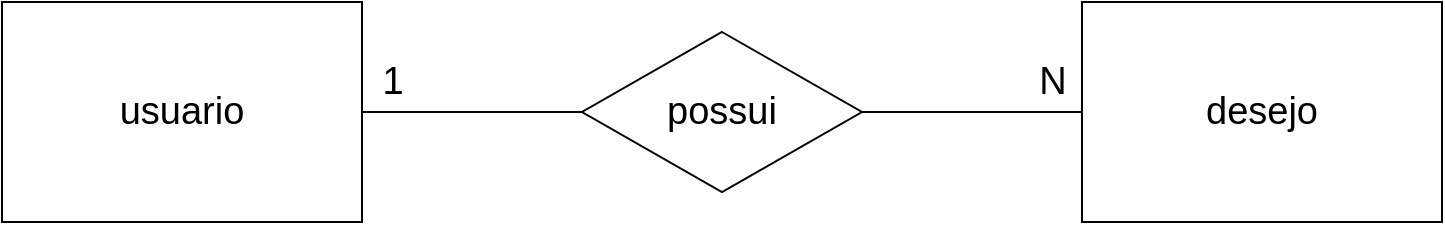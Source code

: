 <mxfile version="15.5.9" type="device" pages="2"><diagram id="BrmWHgAxiYtCY_MwGt2f" name="conceitual"><mxGraphModel dx="1422" dy="762" grid="1" gridSize="10" guides="1" tooltips="1" connect="1" arrows="1" fold="1" page="1" pageScale="1" pageWidth="827" pageHeight="1169" math="0" shadow="0"><root><mxCell id="0"/><mxCell id="1" parent="0"/><mxCell id="rglHCJK1vHatSTpQr2Lp-17" style="edgeStyle=orthogonalEdgeStyle;rounded=0;orthogonalLoop=1;jettySize=auto;html=1;exitX=1;exitY=0.5;exitDx=0;exitDy=0;fontSize=19;endArrow=none;endFill=0;" edge="1" parent="1" source="rglHCJK1vHatSTpQr2Lp-14" target="rglHCJK1vHatSTpQr2Lp-15"><mxGeometry relative="1" as="geometry"/></mxCell><mxCell id="rglHCJK1vHatSTpQr2Lp-14" value="&lt;font style=&quot;font-size: 19px&quot;&gt;usuario&lt;/font&gt;" style="rounded=0;whiteSpace=wrap;html=1;" vertex="1" parent="1"><mxGeometry x="310" y="370" width="180" height="110" as="geometry"/></mxCell><mxCell id="rglHCJK1vHatSTpQr2Lp-18" style="edgeStyle=orthogonalEdgeStyle;rounded=0;orthogonalLoop=1;jettySize=auto;html=1;exitX=1;exitY=0.5;exitDx=0;exitDy=0;fontSize=19;endArrow=none;endFill=0;" edge="1" parent="1" source="rglHCJK1vHatSTpQr2Lp-15" target="rglHCJK1vHatSTpQr2Lp-16"><mxGeometry relative="1" as="geometry"/></mxCell><mxCell id="rglHCJK1vHatSTpQr2Lp-15" value="possui" style="rhombus;whiteSpace=wrap;html=1;fontSize=19;" vertex="1" parent="1"><mxGeometry x="600" y="385" width="140" height="80" as="geometry"/></mxCell><mxCell id="rglHCJK1vHatSTpQr2Lp-16" value="&lt;font style=&quot;font-size: 19px&quot;&gt;desejo&lt;/font&gt;" style="rounded=0;whiteSpace=wrap;html=1;" vertex="1" parent="1"><mxGeometry x="850" y="370" width="180" height="110" as="geometry"/></mxCell><mxCell id="rglHCJK1vHatSTpQr2Lp-19" value="1" style="text;html=1;align=center;verticalAlign=middle;resizable=0;points=[];autosize=1;strokeColor=none;fillColor=none;fontSize=19;" vertex="1" parent="1"><mxGeometry x="490" y="395" width="30" height="30" as="geometry"/></mxCell><mxCell id="rglHCJK1vHatSTpQr2Lp-20" value="N" style="text;html=1;align=center;verticalAlign=middle;resizable=0;points=[];autosize=1;strokeColor=none;fillColor=none;fontSize=19;" vertex="1" parent="1"><mxGeometry x="820" y="395" width="30" height="30" as="geometry"/></mxCell></root></mxGraphModel></diagram><diagram id="MAsUnvg3KOoydg-H8ug0" name="logico"><mxGraphModel dx="1422" dy="762" grid="1" gridSize="10" guides="1" tooltips="1" connect="1" arrows="1" fold="1" page="1" pageScale="1" pageWidth="827" pageHeight="1169" math="0" shadow="0"><root><mxCell id="_-ue0LK-upOGd2NyI7YF-0"/><mxCell id="_-ue0LK-upOGd2NyI7YF-1" parent="_-ue0LK-upOGd2NyI7YF-0"/><mxCell id="_-ue0LK-upOGd2NyI7YF-2" value="usuario" style="shape=table;startSize=30;container=1;collapsible=1;childLayout=tableLayout;fixedRows=1;rowLines=0;fontStyle=1;align=center;resizeLast=1;fontSize=19;" vertex="1" parent="_-ue0LK-upOGd2NyI7YF-1"><mxGeometry x="110" y="240" width="260" height="190" as="geometry"/></mxCell><mxCell id="_-ue0LK-upOGd2NyI7YF-3" value="" style="shape=partialRectangle;collapsible=0;dropTarget=0;pointerEvents=0;fillColor=none;top=0;left=0;bottom=1;right=0;points=[[0,0.5],[1,0.5]];portConstraint=eastwest;fontSize=19;" vertex="1" parent="_-ue0LK-upOGd2NyI7YF-2"><mxGeometry y="30" width="260" height="60" as="geometry"/></mxCell><mxCell id="_-ue0LK-upOGd2NyI7YF-4" value="PK" style="shape=partialRectangle;connectable=0;fillColor=none;top=0;left=0;bottom=0;right=0;fontStyle=1;overflow=hidden;fontSize=19;" vertex="1" parent="_-ue0LK-upOGd2NyI7YF-3"><mxGeometry width="60" height="60" as="geometry"><mxRectangle width="60" height="60" as="alternateBounds"/></mxGeometry></mxCell><mxCell id="_-ue0LK-upOGd2NyI7YF-5" value="idUsuario" style="shape=partialRectangle;connectable=0;fillColor=none;top=0;left=0;bottom=0;right=0;align=left;spacingLeft=6;fontStyle=1;overflow=hidden;fontSize=19;" vertex="1" parent="_-ue0LK-upOGd2NyI7YF-3"><mxGeometry x="60" width="200" height="60" as="geometry"><mxRectangle width="200" height="60" as="alternateBounds"/></mxGeometry></mxCell><mxCell id="_-ue0LK-upOGd2NyI7YF-6" value="" style="shape=partialRectangle;collapsible=0;dropTarget=0;pointerEvents=0;fillColor=none;top=0;left=0;bottom=0;right=0;points=[[0,0.5],[1,0.5]];portConstraint=eastwest;fontSize=19;" vertex="1" parent="_-ue0LK-upOGd2NyI7YF-2"><mxGeometry y="90" width="260" height="30" as="geometry"/></mxCell><mxCell id="_-ue0LK-upOGd2NyI7YF-7" value="" style="shape=partialRectangle;connectable=0;fillColor=none;top=0;left=0;bottom=0;right=0;editable=1;overflow=hidden;fontSize=19;" vertex="1" parent="_-ue0LK-upOGd2NyI7YF-6"><mxGeometry width="60" height="30" as="geometry"><mxRectangle width="60" height="30" as="alternateBounds"/></mxGeometry></mxCell><mxCell id="_-ue0LK-upOGd2NyI7YF-8" value="nome" style="shape=partialRectangle;connectable=0;fillColor=none;top=0;left=0;bottom=0;right=0;align=left;spacingLeft=6;overflow=hidden;fontSize=19;" vertex="1" parent="_-ue0LK-upOGd2NyI7YF-6"><mxGeometry x="60" width="200" height="30" as="geometry"><mxRectangle width="200" height="30" as="alternateBounds"/></mxGeometry></mxCell><mxCell id="_-ue0LK-upOGd2NyI7YF-9" value="" style="shape=partialRectangle;collapsible=0;dropTarget=0;pointerEvents=0;fillColor=none;top=0;left=0;bottom=0;right=0;points=[[0,0.5],[1,0.5]];portConstraint=eastwest;fontSize=19;" vertex="1" parent="_-ue0LK-upOGd2NyI7YF-2"><mxGeometry y="120" width="260" height="30" as="geometry"/></mxCell><mxCell id="_-ue0LK-upOGd2NyI7YF-10" value="" style="shape=partialRectangle;connectable=0;fillColor=none;top=0;left=0;bottom=0;right=0;editable=1;overflow=hidden;fontSize=19;" vertex="1" parent="_-ue0LK-upOGd2NyI7YF-9"><mxGeometry width="60" height="30" as="geometry"><mxRectangle width="60" height="30" as="alternateBounds"/></mxGeometry></mxCell><mxCell id="_-ue0LK-upOGd2NyI7YF-11" value="email" style="shape=partialRectangle;connectable=0;fillColor=none;top=0;left=0;bottom=0;right=0;align=left;spacingLeft=6;overflow=hidden;fontSize=19;" vertex="1" parent="_-ue0LK-upOGd2NyI7YF-9"><mxGeometry x="60" width="200" height="30" as="geometry"><mxRectangle width="200" height="30" as="alternateBounds"/></mxGeometry></mxCell><mxCell id="_-ue0LK-upOGd2NyI7YF-12" value="" style="shape=partialRectangle;collapsible=0;dropTarget=0;pointerEvents=0;fillColor=none;top=0;left=0;bottom=0;right=0;points=[[0,0.5],[1,0.5]];portConstraint=eastwest;fontSize=19;" vertex="1" parent="_-ue0LK-upOGd2NyI7YF-2"><mxGeometry y="150" width="260" height="30" as="geometry"/></mxCell><mxCell id="_-ue0LK-upOGd2NyI7YF-13" value="" style="shape=partialRectangle;connectable=0;fillColor=none;top=0;left=0;bottom=0;right=0;editable=1;overflow=hidden;fontSize=19;" vertex="1" parent="_-ue0LK-upOGd2NyI7YF-12"><mxGeometry width="60" height="30" as="geometry"><mxRectangle width="60" height="30" as="alternateBounds"/></mxGeometry></mxCell><mxCell id="_-ue0LK-upOGd2NyI7YF-14" value="senha" style="shape=partialRectangle;connectable=0;fillColor=none;top=0;left=0;bottom=0;right=0;align=left;spacingLeft=6;overflow=hidden;fontSize=19;" vertex="1" parent="_-ue0LK-upOGd2NyI7YF-12"><mxGeometry x="60" width="200" height="30" as="geometry"><mxRectangle width="200" height="30" as="alternateBounds"/></mxGeometry></mxCell><mxCell id="mrNS0cwJH7m9HMml6mYX-33" value="desejo" style="shape=table;startSize=30;container=1;collapsible=1;childLayout=tableLayout;fixedRows=1;rowLines=0;fontStyle=1;align=center;resizeLast=1;fontSize=19;" vertex="1" parent="_-ue0LK-upOGd2NyI7YF-1"><mxGeometry x="520" y="270" width="282.86" height="140" as="geometry"/></mxCell><mxCell id="mrNS0cwJH7m9HMml6mYX-34" value="" style="shape=partialRectangle;collapsible=0;dropTarget=0;pointerEvents=0;fillColor=none;top=0;left=0;bottom=0;right=0;points=[[0,0.5],[1,0.5]];portConstraint=eastwest;fontSize=19;" vertex="1" parent="mrNS0cwJH7m9HMml6mYX-33"><mxGeometry y="30" width="282.86" height="30" as="geometry"/></mxCell><mxCell id="mrNS0cwJH7m9HMml6mYX-35" value="PK" style="shape=partialRectangle;connectable=0;fillColor=none;top=0;left=0;bottom=0;right=0;fontStyle=1;overflow=hidden;fontSize=19;" vertex="1" parent="mrNS0cwJH7m9HMml6mYX-34"><mxGeometry width="110" height="30" as="geometry"><mxRectangle width="110" height="30" as="alternateBounds"/></mxGeometry></mxCell><mxCell id="mrNS0cwJH7m9HMml6mYX-36" value="idDesejo" style="shape=partialRectangle;connectable=0;fillColor=none;top=0;left=0;bottom=0;right=0;align=left;spacingLeft=6;fontStyle=1;overflow=hidden;fontSize=19;" vertex="1" parent="mrNS0cwJH7m9HMml6mYX-34"><mxGeometry x="110" width="172.86" height="30" as="geometry"><mxRectangle width="172.86" height="30" as="alternateBounds"/></mxGeometry></mxCell><mxCell id="mrNS0cwJH7m9HMml6mYX-37" value="" style="shape=partialRectangle;collapsible=0;dropTarget=0;pointerEvents=0;fillColor=none;top=0;left=0;bottom=1;right=0;points=[[0,0.5],[1,0.5]];portConstraint=eastwest;fontSize=19;" vertex="1" parent="mrNS0cwJH7m9HMml6mYX-33"><mxGeometry y="60" width="282.86" height="30" as="geometry"/></mxCell><mxCell id="mrNS0cwJH7m9HMml6mYX-38" value="FK" style="shape=partialRectangle;connectable=0;fillColor=none;top=0;left=0;bottom=0;right=0;fontStyle=1;overflow=hidden;fontSize=19;" vertex="1" parent="mrNS0cwJH7m9HMml6mYX-37"><mxGeometry width="110" height="30" as="geometry"><mxRectangle width="110" height="30" as="alternateBounds"/></mxGeometry></mxCell><mxCell id="mrNS0cwJH7m9HMml6mYX-39" value="idUsuario" style="shape=partialRectangle;connectable=0;fillColor=none;top=0;left=0;bottom=0;right=0;align=left;spacingLeft=6;fontStyle=1;overflow=hidden;fontSize=19;" vertex="1" parent="mrNS0cwJH7m9HMml6mYX-37"><mxGeometry x="110" width="172.86" height="30" as="geometry"><mxRectangle width="172.86" height="30" as="alternateBounds"/></mxGeometry></mxCell><mxCell id="mrNS0cwJH7m9HMml6mYX-40" value="" style="shape=partialRectangle;collapsible=0;dropTarget=0;pointerEvents=0;fillColor=none;top=0;left=0;bottom=0;right=0;points=[[0,0.5],[1,0.5]];portConstraint=eastwest;fontSize=19;" vertex="1" parent="mrNS0cwJH7m9HMml6mYX-33"><mxGeometry y="90" width="282.86" height="30" as="geometry"/></mxCell><mxCell id="mrNS0cwJH7m9HMml6mYX-41" value="" style="shape=partialRectangle;connectable=0;fillColor=none;top=0;left=0;bottom=0;right=0;editable=1;overflow=hidden;fontSize=19;" vertex="1" parent="mrNS0cwJH7m9HMml6mYX-40"><mxGeometry width="110" height="30" as="geometry"><mxRectangle width="110" height="30" as="alternateBounds"/></mxGeometry></mxCell><mxCell id="mrNS0cwJH7m9HMml6mYX-42" value="descricao" style="shape=partialRectangle;connectable=0;fillColor=none;top=0;left=0;bottom=0;right=0;align=left;spacingLeft=6;overflow=hidden;fontSize=19;" vertex="1" parent="mrNS0cwJH7m9HMml6mYX-40"><mxGeometry x="110" width="172.86" height="30" as="geometry"><mxRectangle width="172.86" height="30" as="alternateBounds"/></mxGeometry></mxCell><mxCell id="mrNS0cwJH7m9HMml6mYX-47" value="" style="edgeStyle=orthogonalEdgeStyle;fontSize=12;html=1;endArrow=ERoneToMany;rounded=1;" edge="1" parent="_-ue0LK-upOGd2NyI7YF-1" source="_-ue0LK-upOGd2NyI7YF-3" target="mrNS0cwJH7m9HMml6mYX-37"><mxGeometry width="100" height="100" relative="1" as="geometry"><mxPoint x="360" y="480" as="sourcePoint"/><mxPoint x="460" y="380" as="targetPoint"/></mxGeometry></mxCell></root></mxGraphModel></diagram></mxfile>